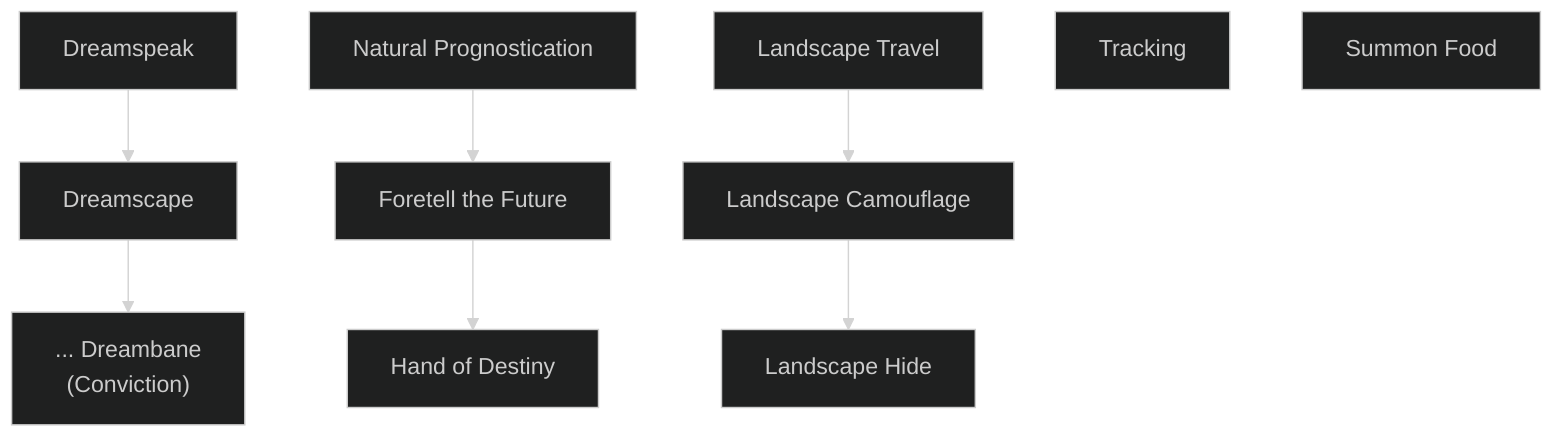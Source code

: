 ---
config:
  theme: dark
---
flowchart TD

    dreamspeak[Dreamspeak]
    click dreamspeak callback "
        Dreamspeak
        <br>
        Cost: 5 motes
        Duration: One scene
        Type: Simple
        Minimum Compassion: 1
        Minimum Essence: 2
        Prerequisite Charms: None
        This Charm allows a spirit to speak with the target in
        his dreams. The target must be asleep, and the spirit must
        know approximately where he is, although the spirit need
        not be present there. Roll the spirit's Intelligence + Compassion.
        The more successes the spirit gets, the more easily
        it converses with the dreamer. Four or more successes
        indicates that not only can the spirit appear in the dream,
        but it will seem to be of extreme significance to the dreamer.
        "

    dreamscape[Dreamscape]
    dreamspeak --> dreamscape
    click dreamscape callback "
        Dreamscape
        <br>
        Cost: 10 motes, 1 Willpower<br>
        Duration: One scene<br>
        Type: Simple<br>
        Minimum Compassion: 1<br>
        Minimum Essence: 4<br>
        Prerequisite Charms: Dreamspeak<br>
        <br>
        This Charm allows a spirit to govern the dream of a
        sleeping mortal. It may shape that dream in whatever way
        it wishes, appearing or not appearing in the dream as it
        pleases. Roll the spirit's Manipulation + Compassion. The
        more successes, the more the spirit can manipulate. The
        spirit must know either the approximate location of the
        dreamer or his identity. While the spirit may harm the
        dreamer inside of the dream, no damage carries over to the
        real world.
        "

    natural_prognostication[Natural Prognostication]
    click natural_prognostication callback "
        Natural Prognostication
        <br>
        Cost: 2 motes<br>
        Duration: Instant<br>
        Type: Reflexive<br>
        Minimum Compassion: 1<br>
        Minimum Essence: 1<br>
        Prerequisite Charms: None<br>
        <br>
        The spirit is naturally in tune with the patterns of
        destiny and the astrological forces. A simple success on a
        Perception + Compassion check causes this spirit's behavior
        (actions, words) to reflect in some small way the path
        of things to come. Most spirits with this Charm don't
        notice themselves using it and would shrug if it was pointed
        out to them; it's simply a part of what they are. The number
        of successes indicates the importance of the event that is
        prognosticated and/or the level of detail provided. The
        words and actions of such spirits are frequently ambiguous
        and often enigmatic.
        "

    foretell_the_future[Foretell the Future]
    natural_prognostication --> foretell_the_future
    click foretell_the_future callback "
        Foretell the Future
        <br>
        Cost: 10 motes<br>
        Duration: Variable<br>
        Type: Simple<br>
        Minimum Compassion: 1<br>
        Minimum Essence: 3<br>
        Prerequisite Charms: Natural Prognostication<br>
        <br>
        This spirit may deliberately attempt to foresee what
        may come with a successful Perception + Compassion
        check. The number of successes determines how long it
        takes the spirit to glean the information. The spirit must
        sleep, meditate or in some other way &quot;go within&quot; for one
        day per success. More successes means more information
        means more time spent &quot;under.&quot; This spirit sees what may
        be, not what must be.
        "

    hand_of_destiny[Hand of Destiny]
    foretell_the_future --> hand_of_destiny
    click hand_of_destiny callback "
        Hand of Destiny
        <br>
        Cost: 14 motes, 1 Willpower<br>
        Duration: Variable<br>
        Type: Simple<br>
        Minimum Compassion: 1<br>
        Minimum Essence: 6<br>
        Prerequisite Charms: Foretell the Future<br>
        <br>
        This Charm allows a powerful spirit to glimpse the hand
        of Destiny moving behind the curtains of reality, upon a
        successful Perception + Compassion check. The number of
        successes determines how much of Destiny's plan the spirit
        glimpses. It also determines how much of that plan notices the
        spirit. The more the spirit sees, the more the spirit becomes
        caught up in whatever is happening. The spirit may feel
        compelled to take part in the plan, and not necessarily in the
        way it would have chosen. Few spirits will use this Charm
        lightly, and they may require great boons or services in
        return for its use. If the Storyteller chooses, this Charm may
        have the same sleep or meditation requirement as Foretell
        the Future — except that the spirit must go within for at least
        one week for each success. Spirits can spend months dreaming,
        trying to comprehend Destiny's plan.
        "

    landscape_travel[Landscape Travel]
    click landscape_travel callback "
        Landscape Travel
        <br>
        Cost: 4 motes<br>
        Duration: One scene<br>
        Type: Reflexive<br>
        Minimum Compassion: 1<br>
        Minimum Essence: 1<br>
        Prerequisite Charms: None<br>
        This Charm allows a spirit to travel quickly, comfortably
        and easily in its natural element. A forest spirit might
        gain perfect balance and sticky feet to allow it to travel
        easily along tree limbs and jump from tree to tree. A water
        spirit might walk on water, or develop gills and fins if it
        didn't have them already.
        "

    landscape_camouflage[Landscape Camouflage]
    landscape_travel --> landscape_camouflage
    click landscape_camouflage callback "
        Landscape Camouflage
        <br>
        Cost: 5 motes<br>
        Duration: One scene<br>
        Type: Simple<br>
        Minimum Compassion: 1<br>
        Minimum Essence: 1<br>
        Prerequisite Charms: Landscape Travel<br>
        <br>
        This Charm allows a spirit to camouflage itself, as long
        as it is within its natural element (a forest spirit must be
        within the trees; an earth spirit could camouflage itself against
        grass, earth, or stone; a fire spirit could camouflage
        itself within or against a fire, or against hot desert sands).
        Roll the spirit's Wits + Compassion. Every success adds
        one to the difficulty of Perception + Awareness checks to
        notice the spirit.
        "

    landscape_hide[Landscape Hide]
    landscape_camouflage --> landscape_hide
    click landscape_hide callback "
        Landscape Hide
        <br>
        Cost: 6 motes, 1 Willpower<br>
        Duration: One scene<br>
        Type: Simple<br>
        Minimum Compassion: 2<br>
        Minimum Essence: 2<br>
        Prerequisite Charms: Landscape Camouflage<br>
        <br>
        This Charm allows a spirit to hide within a solid piece
        of its natural landscape. A forest spirit might sink into a
        tree trunk; a spirit of the plains might sink into the sound.
        During its time within its element, the spirit's senses are
        muted. Roll the spirit's Stamina + Resistance if the item in
        which it hides suffers any damage. If the roll fails, the spirit
        is forced out of the item. If the roll succeeds, the spirit may
        choose to stay in the item, but it will take any damage that
        the item takes, health level for health level. If the item is
        particularly sturdy, it may add up to five health levels to the
        spirit's rotal, at the Storyteller's discretion — one health
        level per success on the original roll.
        "

    tracking[Tracking]
    click tracking callback "
        Tracking
        <br>
        Cost: 5 motes<br>
        Duration: One scene<br>
        Type: Simple<br>
        Minimum Compassion: 2<br>
        Minimum Essence: 1<br>
        Prerequisite Charms: None<br>
        <br>
        This Charm allows a spirit to track someone or some-
        thing on a successful Perception + Compassion chock.
        One success is all that's needed for a spirit to track a normal
        human in the spirit's natural domain, regardless of the
        prey's Survival skill. More successes are needed if the spirit
        wishes to track an Exalted, another spirit or some other
        supernatural creature capable of supernatural Stealth, or if
        it wishes to track outside of its natural domain. Other
        modifiers (such as familiarity with the prey or weather
        conditions) apply only to tracking beings capable of supernatural
        misdirection — see the rules in the main Exalted book for details.
        "

    summon_food[Summon Food]
    click summon_food callback "
        Summon Food
        <br>
        Cost: 5 or 10 motes<br>
        Duration: Instant<br>
        Type: Simple<br>
        Minimum Compassion: 3<br>
        Minimum Essence: 2<br>
        Prerequisite Charms: None<br>
        <br>
        Spirits use this Charm to summon food for those who
        need it. The spirit must succeed at a Stamina + Compassion
        check. Each success the spirit achieves allows it to summon
        enough food for a full meal for one person (the spirit may
        choose to summon less than its successes allow it to). For
        five motes, the food summoned is edible. For ten motes, the
        food is some of the finest nourishment ever tasted.
        "

    dreamscape --> dreambane["... Dreambane<br>(Conviction)"]
